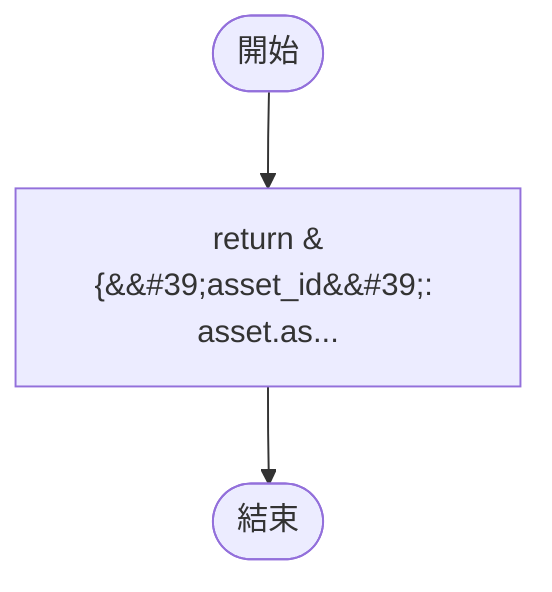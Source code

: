 flowchart TB
    n1([開始])
    n2([結束])
    n3[return &#123;&amp;&#35;39;asset_id&amp;&#35;39;: asset.as...]
    n1 --> n3
    n3 --> n2